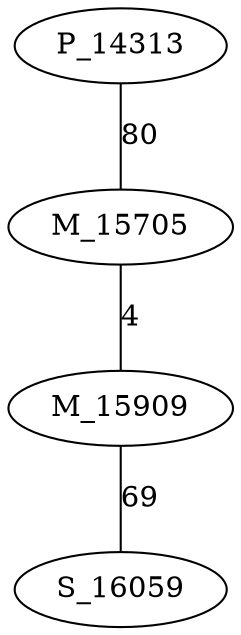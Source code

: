graph chemin {

	P_14313 -- M_15705 [label=80]
	M_15705 -- M_15909 [label=4]
	M_15909 -- S_16059 [label=69]

}
